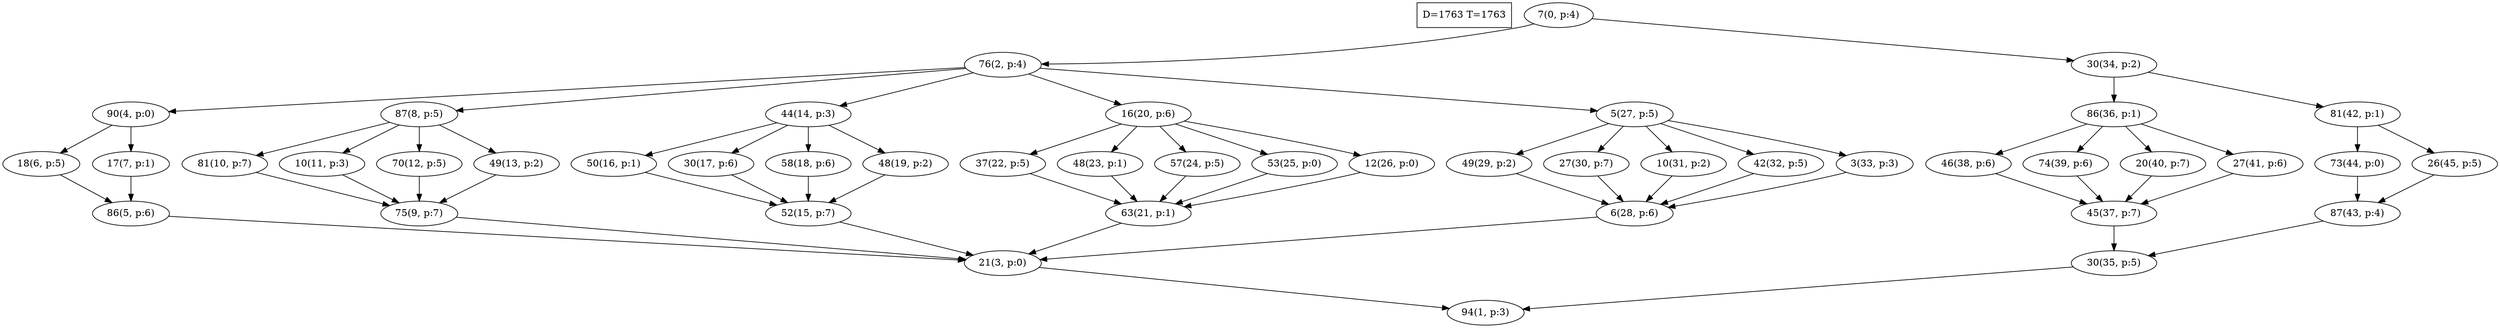 digraph Task {
i [shape=box, label="D=1763 T=1763"]; 
0 [label="7(0, p:4)"];
1 [label="94(1, p:3)"];
2 [label="76(2, p:4)"];
3 [label="21(3, p:0)"];
4 [label="90(4, p:0)"];
5 [label="86(5, p:6)"];
6 [label="18(6, p:5)"];
7 [label="17(7, p:1)"];
8 [label="87(8, p:5)"];
9 [label="75(9, p:7)"];
10 [label="81(10, p:7)"];
11 [label="10(11, p:3)"];
12 [label="70(12, p:5)"];
13 [label="49(13, p:2)"];
14 [label="44(14, p:3)"];
15 [label="52(15, p:7)"];
16 [label="50(16, p:1)"];
17 [label="30(17, p:6)"];
18 [label="58(18, p:6)"];
19 [label="48(19, p:2)"];
20 [label="16(20, p:6)"];
21 [label="63(21, p:1)"];
22 [label="37(22, p:5)"];
23 [label="48(23, p:1)"];
24 [label="57(24, p:5)"];
25 [label="53(25, p:0)"];
26 [label="12(26, p:0)"];
27 [label="5(27, p:5)"];
28 [label="6(28, p:6)"];
29 [label="49(29, p:2)"];
30 [label="27(30, p:7)"];
31 [label="10(31, p:2)"];
32 [label="42(32, p:5)"];
33 [label="3(33, p:3)"];
34 [label="30(34, p:2)"];
35 [label="30(35, p:5)"];
36 [label="86(36, p:1)"];
37 [label="45(37, p:7)"];
38 [label="46(38, p:6)"];
39 [label="74(39, p:6)"];
40 [label="20(40, p:7)"];
41 [label="27(41, p:6)"];
42 [label="81(42, p:1)"];
43 [label="87(43, p:4)"];
44 [label="73(44, p:0)"];
45 [label="26(45, p:5)"];
0 -> 2;
0 -> 34;
2 -> 4;
2 -> 8;
2 -> 14;
2 -> 20;
2 -> 27;
3 -> 1;
4 -> 6;
4 -> 7;
5 -> 3;
6 -> 5;
7 -> 5;
8 -> 10;
8 -> 11;
8 -> 12;
8 -> 13;
9 -> 3;
10 -> 9;
11 -> 9;
12 -> 9;
13 -> 9;
14 -> 16;
14 -> 17;
14 -> 18;
14 -> 19;
15 -> 3;
16 -> 15;
17 -> 15;
18 -> 15;
19 -> 15;
20 -> 22;
20 -> 23;
20 -> 24;
20 -> 25;
20 -> 26;
21 -> 3;
22 -> 21;
23 -> 21;
24 -> 21;
25 -> 21;
26 -> 21;
27 -> 29;
27 -> 30;
27 -> 31;
27 -> 32;
27 -> 33;
28 -> 3;
29 -> 28;
30 -> 28;
31 -> 28;
32 -> 28;
33 -> 28;
34 -> 36;
34 -> 42;
35 -> 1;
36 -> 38;
36 -> 39;
36 -> 40;
36 -> 41;
37 -> 35;
38 -> 37;
39 -> 37;
40 -> 37;
41 -> 37;
42 -> 44;
42 -> 45;
43 -> 35;
44 -> 43;
45 -> 43;
}